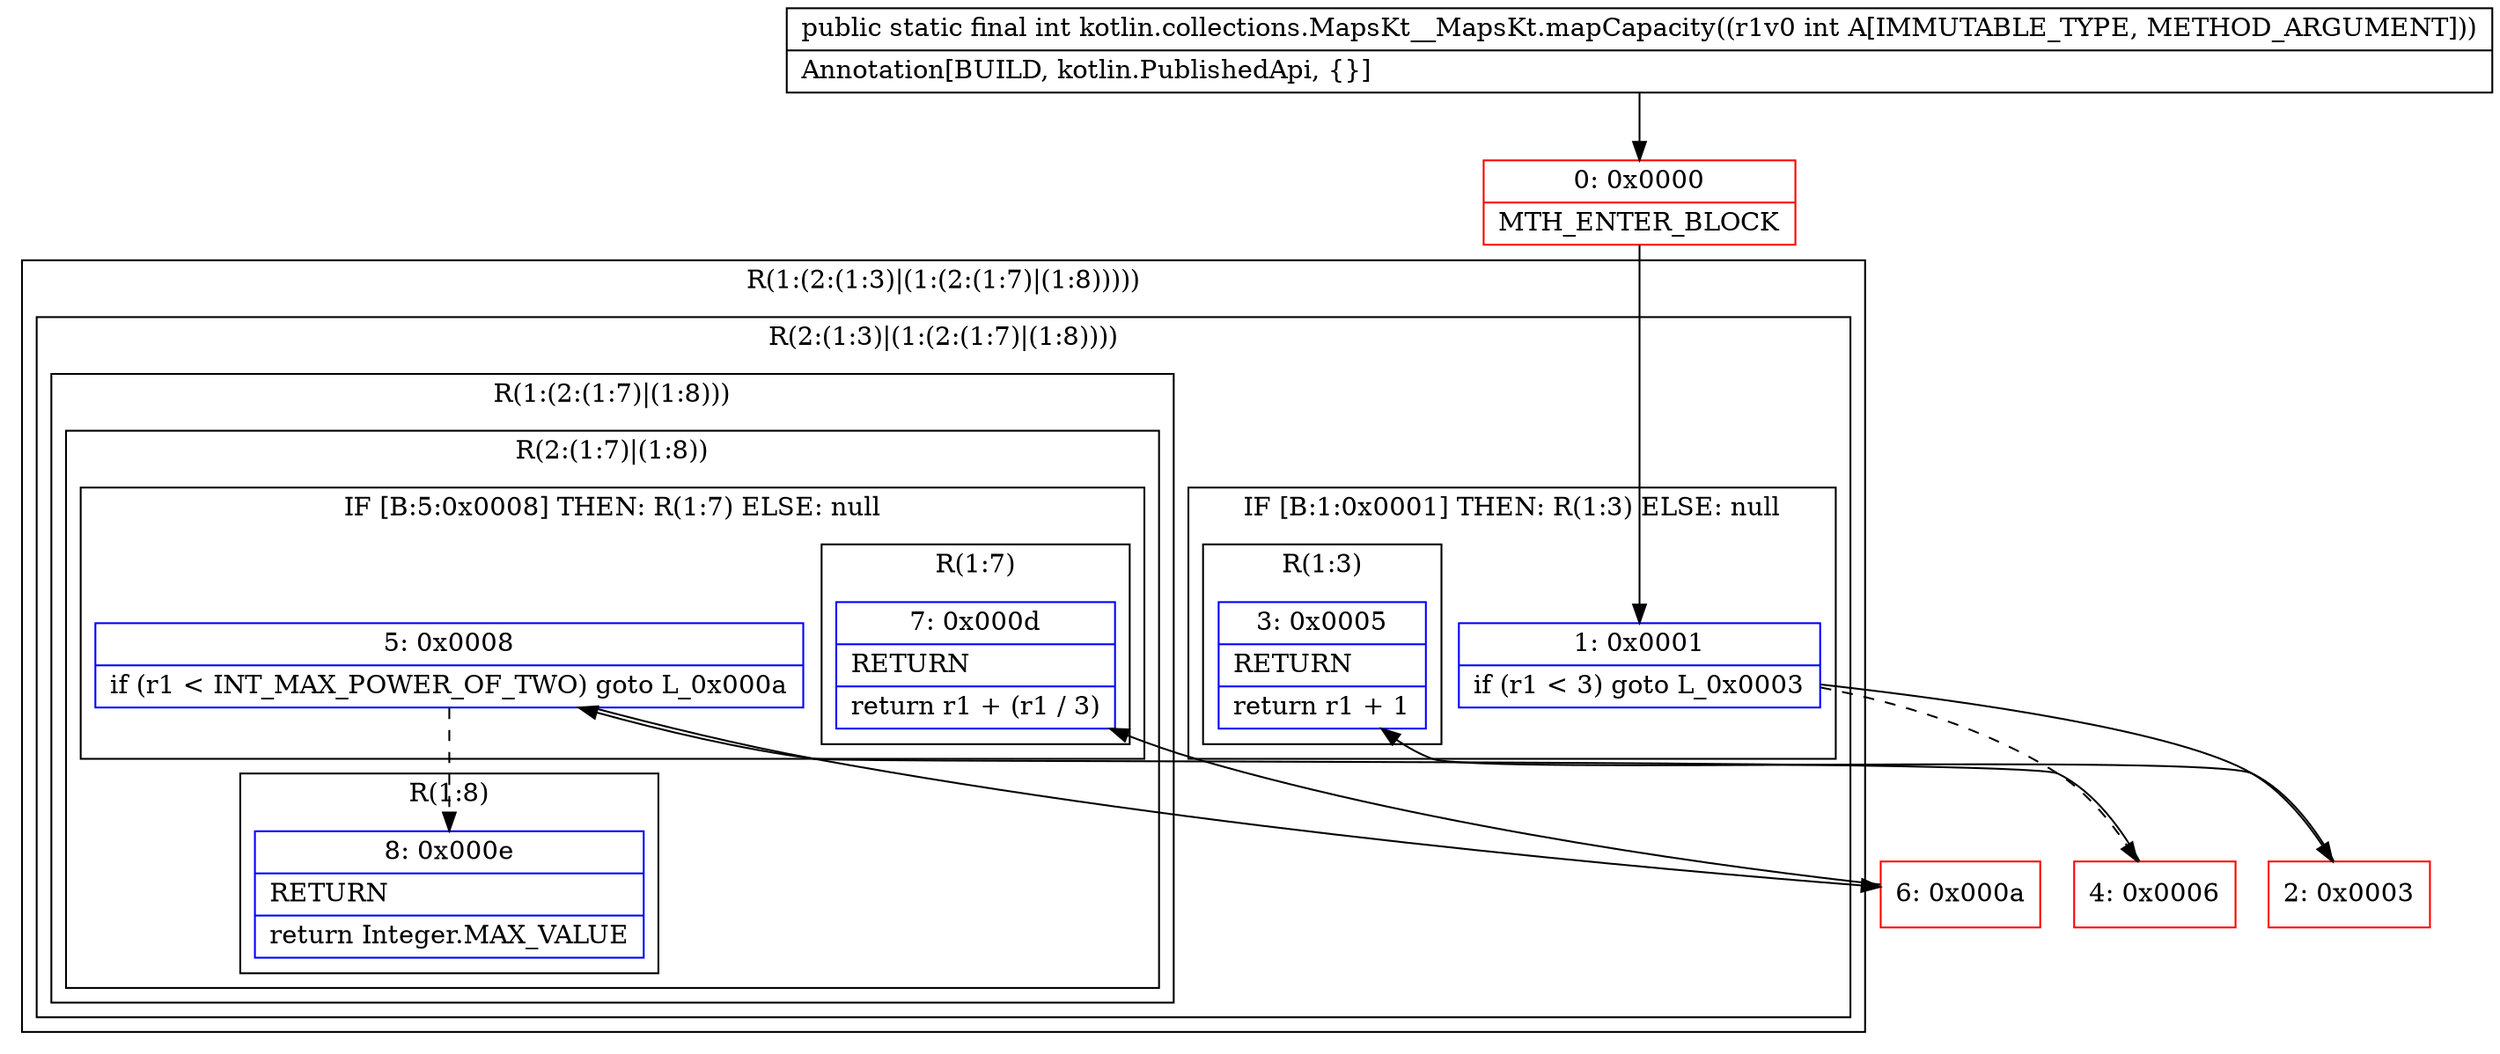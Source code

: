 digraph "CFG forkotlin.collections.MapsKt__MapsKt.mapCapacity(I)I" {
subgraph cluster_Region_469424874 {
label = "R(1:(2:(1:3)|(1:(2:(1:7)|(1:8)))))";
node [shape=record,color=blue];
subgraph cluster_Region_503240307 {
label = "R(2:(1:3)|(1:(2:(1:7)|(1:8))))";
node [shape=record,color=blue];
subgraph cluster_IfRegion_838309958 {
label = "IF [B:1:0x0001] THEN: R(1:3) ELSE: null";
node [shape=record,color=blue];
Node_1 [shape=record,label="{1\:\ 0x0001|if (r1 \< 3) goto L_0x0003\l}"];
subgraph cluster_Region_1896809749 {
label = "R(1:3)";
node [shape=record,color=blue];
Node_3 [shape=record,label="{3\:\ 0x0005|RETURN\l|return r1 + 1\l}"];
}
}
subgraph cluster_Region_1022340180 {
label = "R(1:(2:(1:7)|(1:8)))";
node [shape=record,color=blue];
subgraph cluster_Region_1472837876 {
label = "R(2:(1:7)|(1:8))";
node [shape=record,color=blue];
subgraph cluster_IfRegion_1525759971 {
label = "IF [B:5:0x0008] THEN: R(1:7) ELSE: null";
node [shape=record,color=blue];
Node_5 [shape=record,label="{5\:\ 0x0008|if (r1 \< INT_MAX_POWER_OF_TWO) goto L_0x000a\l}"];
subgraph cluster_Region_1407168005 {
label = "R(1:7)";
node [shape=record,color=blue];
Node_7 [shape=record,label="{7\:\ 0x000d|RETURN\l|return r1 + (r1 \/ 3)\l}"];
}
}
subgraph cluster_Region_311637286 {
label = "R(1:8)";
node [shape=record,color=blue];
Node_8 [shape=record,label="{8\:\ 0x000e|RETURN\l|return Integer.MAX_VALUE\l}"];
}
}
}
}
}
Node_0 [shape=record,color=red,label="{0\:\ 0x0000|MTH_ENTER_BLOCK\l}"];
Node_2 [shape=record,color=red,label="{2\:\ 0x0003}"];
Node_4 [shape=record,color=red,label="{4\:\ 0x0006}"];
Node_6 [shape=record,color=red,label="{6\:\ 0x000a}"];
MethodNode[shape=record,label="{public static final int kotlin.collections.MapsKt__MapsKt.mapCapacity((r1v0 int A[IMMUTABLE_TYPE, METHOD_ARGUMENT]))  | Annotation[BUILD, kotlin.PublishedApi, \{\}]\l}"];
MethodNode -> Node_0;
Node_1 -> Node_2;
Node_1 -> Node_4[style=dashed];
Node_5 -> Node_6;
Node_5 -> Node_8[style=dashed];
Node_0 -> Node_1;
Node_2 -> Node_3;
Node_4 -> Node_5;
Node_6 -> Node_7;
}

